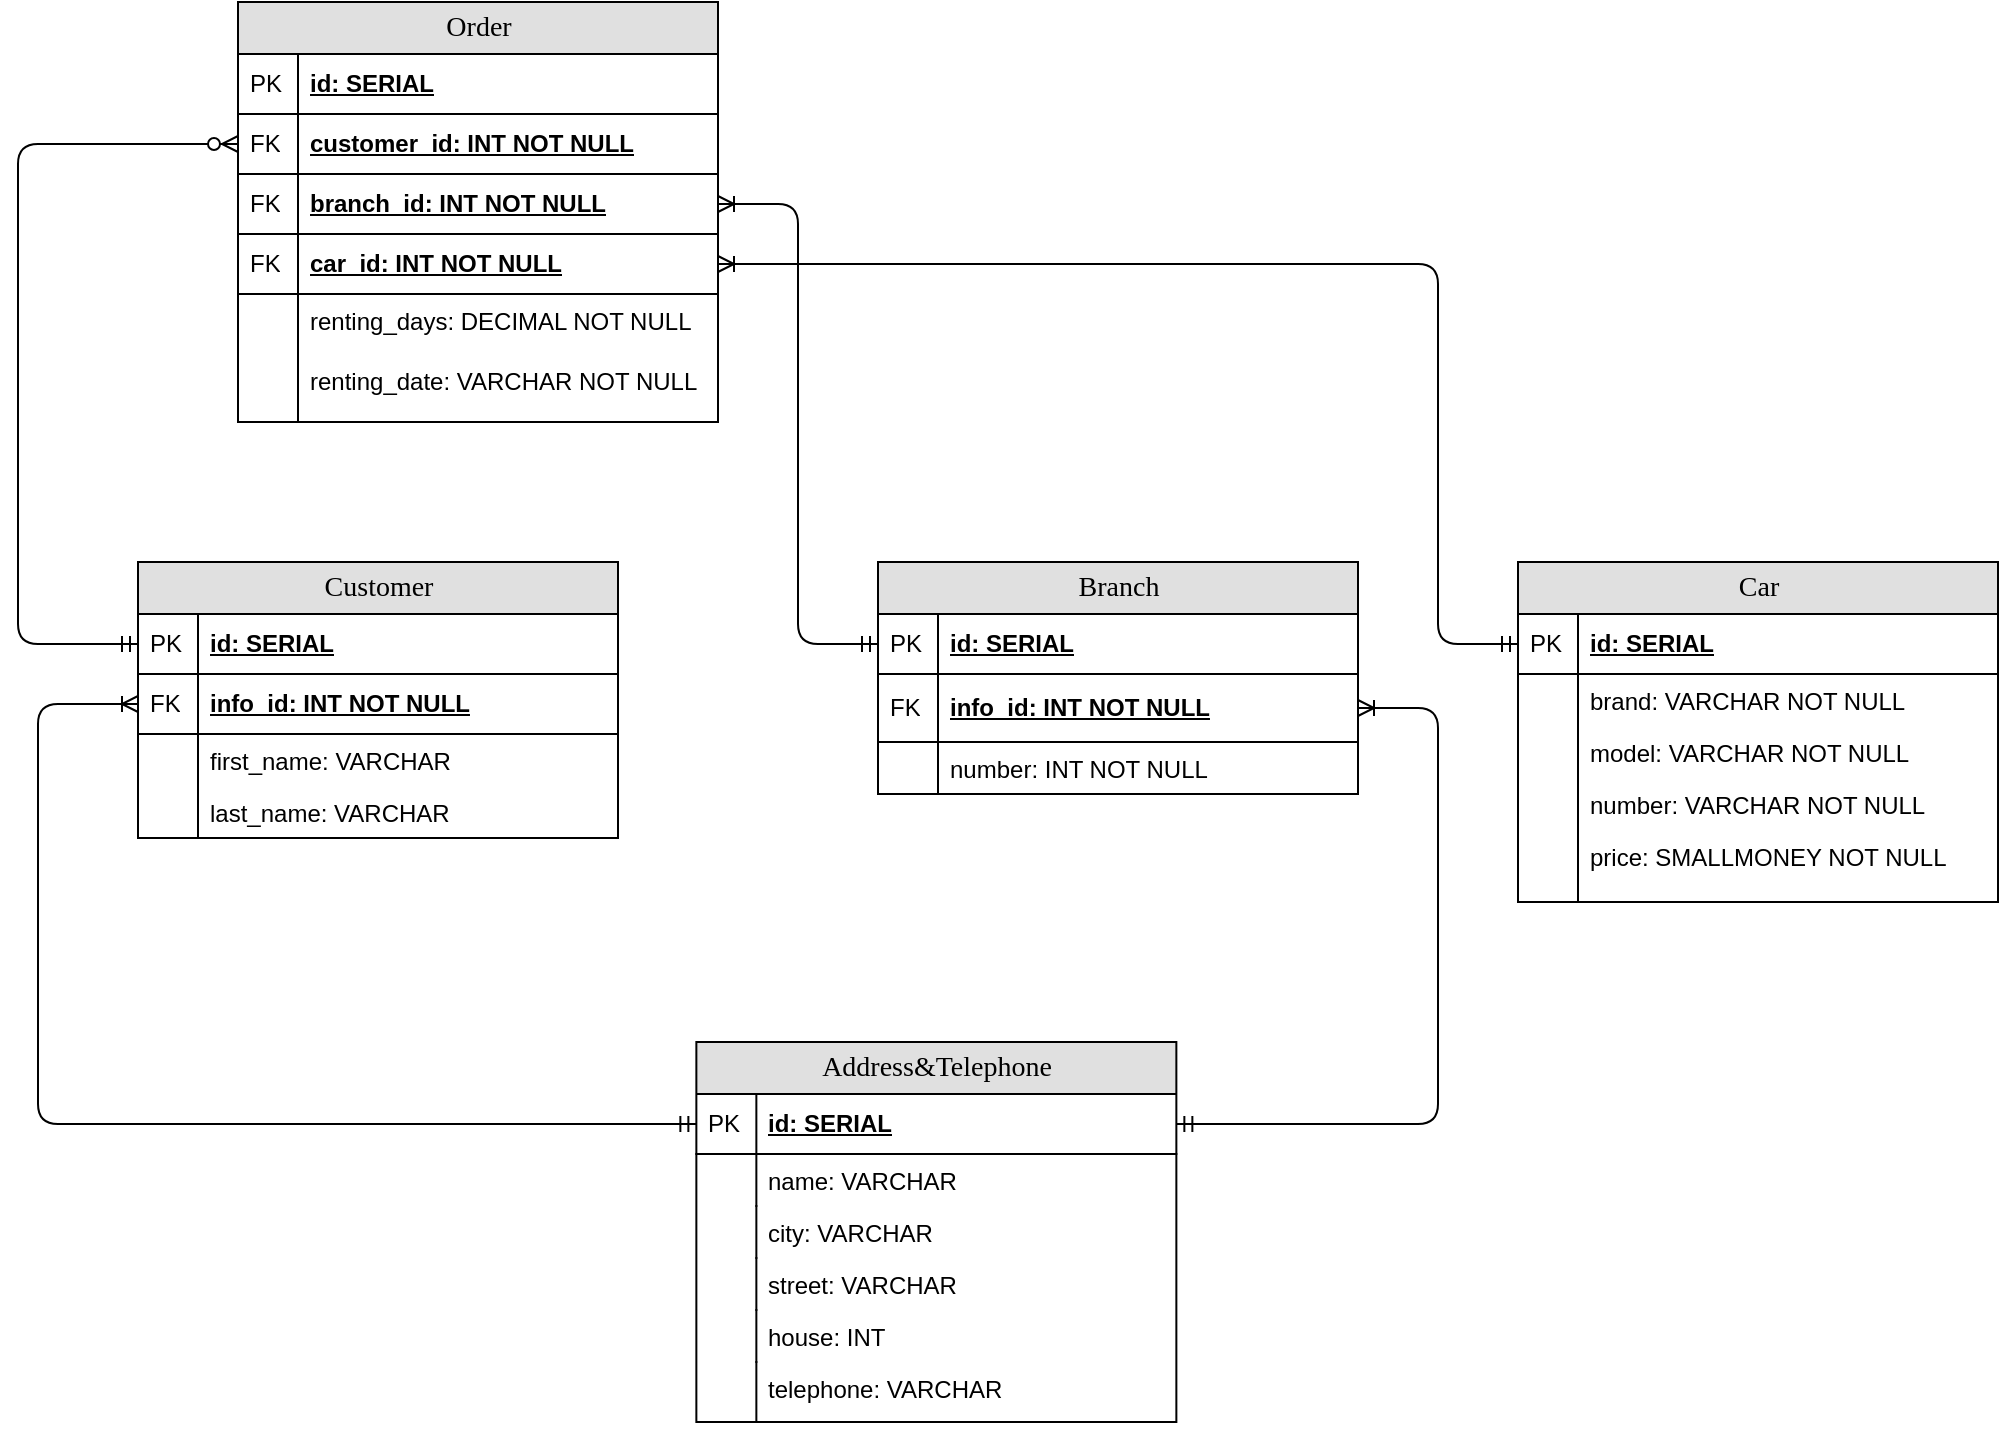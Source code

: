 <mxfile version="12.6.5" type="device"><diagram name="Page-1" id="e56a1550-8fbb-45ad-956c-1786394a9013"><mxGraphModel dx="1124" dy="672" grid="1" gridSize="10" guides="1" tooltips="1" connect="1" arrows="1" fold="1" page="1" pageScale="1" pageWidth="1100" pageHeight="850" background="#ffffff" math="0" shadow="0"><root><mxCell id="0"/><mxCell id="1" parent="0"/><mxCell id="2e49270ec7c68f3f-8" value="Branch" style="swimlane;html=1;fontStyle=0;childLayout=stackLayout;horizontal=1;startSize=26;fillColor=#e0e0e0;horizontalStack=0;resizeParent=1;resizeLast=0;collapsible=1;marginBottom=0;swimlaneFillColor=#ffffff;align=center;rounded=0;shadow=0;comic=0;labelBackgroundColor=none;strokeWidth=1;fontFamily=Verdana;fontSize=14;swimlaneLine=1;" parent="1" vertex="1"><mxGeometry x="520" y="320" width="240" height="116" as="geometry"/></mxCell><mxCell id="2e49270ec7c68f3f-9" value="id: SERIAL" style="shape=partialRectangle;top=0;left=0;right=0;bottom=1;html=1;align=left;verticalAlign=middle;fillColor=none;spacingLeft=34;spacingRight=4;whiteSpace=wrap;overflow=hidden;rotatable=0;points=[[0,0.5],[1,0.5]];portConstraint=eastwest;dropTarget=0;fontStyle=5;" parent="2e49270ec7c68f3f-8" vertex="1"><mxGeometry y="26" width="240" height="30" as="geometry"/></mxCell><mxCell id="2e49270ec7c68f3f-10" value="PK" style="shape=partialRectangle;top=0;left=0;bottom=0;html=1;fillColor=none;align=left;verticalAlign=middle;spacingLeft=4;spacingRight=4;whiteSpace=wrap;overflow=hidden;rotatable=0;points=[];portConstraint=eastwest;part=1;" parent="2e49270ec7c68f3f-9" vertex="1" connectable="0"><mxGeometry width="30" height="30" as="geometry"/></mxCell><mxCell id="aa9ZVyHhLKvsyHa1zda2-52" value="info_id: INT NOT NULL" style="shape=partialRectangle;top=0;left=0;right=0;bottom=1;html=1;align=left;verticalAlign=middle;fillColor=none;spacingLeft=34;spacingRight=4;whiteSpace=wrap;overflow=hidden;rotatable=0;points=[[0,0.5],[1,0.5]];portConstraint=eastwest;dropTarget=0;fontStyle=5;" parent="2e49270ec7c68f3f-8" vertex="1"><mxGeometry y="56" width="240" height="34" as="geometry"/></mxCell><mxCell id="aa9ZVyHhLKvsyHa1zda2-53" value="FK" style="shape=partialRectangle;top=0;left=0;bottom=0;html=1;fillColor=none;align=left;verticalAlign=middle;spacingLeft=4;spacingRight=4;whiteSpace=wrap;overflow=hidden;rotatable=0;points=[];portConstraint=eastwest;part=1;" parent="aa9ZVyHhLKvsyHa1zda2-52" vertex="1" connectable="0"><mxGeometry width="30" height="34" as="geometry"/></mxCell><mxCell id="EGNY3W8PX3pFTSIIfyn9-1" value="number: INT NOT NULL" style="shape=partialRectangle;top=0;left=0;right=0;bottom=0;html=1;align=left;verticalAlign=top;fillColor=none;spacingLeft=34;spacingRight=4;whiteSpace=wrap;overflow=hidden;rotatable=0;points=[[0,0.5],[1,0.5]];portConstraint=eastwest;dropTarget=0;" vertex="1" parent="2e49270ec7c68f3f-8"><mxGeometry y="90" width="240" height="26" as="geometry"/></mxCell><mxCell id="EGNY3W8PX3pFTSIIfyn9-2" value="" style="shape=partialRectangle;top=0;left=0;bottom=0;html=1;fillColor=none;align=left;verticalAlign=top;spacingLeft=4;spacingRight=4;whiteSpace=wrap;overflow=hidden;rotatable=0;points=[];portConstraint=eastwest;part=1;" vertex="1" connectable="0" parent="EGNY3W8PX3pFTSIIfyn9-1"><mxGeometry width="30" height="26" as="geometry"/></mxCell><mxCell id="WMZbiDQoUYeyg-291vYp-8" value="Car" style="swimlane;html=1;fontStyle=0;childLayout=stackLayout;horizontal=1;startSize=26;fillColor=#e0e0e0;horizontalStack=0;resizeParent=1;resizeLast=0;collapsible=1;marginBottom=0;swimlaneFillColor=#ffffff;align=center;rounded=0;shadow=0;comic=0;labelBackgroundColor=none;strokeWidth=1;fontFamily=Verdana;fontSize=14;swimlaneLine=1;" parent="1" vertex="1"><mxGeometry x="840" y="320" width="240" height="170" as="geometry"><mxRectangle x="870" y="56" width="60" height="26" as="alternateBounds"/></mxGeometry></mxCell><mxCell id="WMZbiDQoUYeyg-291vYp-9" value="id: SERIAL" style="shape=partialRectangle;top=0;left=0;right=0;bottom=1;html=1;align=left;verticalAlign=middle;fillColor=none;spacingLeft=34;spacingRight=4;whiteSpace=wrap;overflow=hidden;rotatable=0;points=[[0,0.5],[1,0.5]];portConstraint=eastwest;dropTarget=0;fontStyle=5;" parent="WMZbiDQoUYeyg-291vYp-8" vertex="1"><mxGeometry y="26" width="240" height="30" as="geometry"/></mxCell><mxCell id="WMZbiDQoUYeyg-291vYp-10" value="PK" style="shape=partialRectangle;top=0;left=0;bottom=0;html=1;fillColor=none;align=left;verticalAlign=middle;spacingLeft=4;spacingRight=4;whiteSpace=wrap;overflow=hidden;rotatable=0;points=[];portConstraint=eastwest;part=1;" parent="WMZbiDQoUYeyg-291vYp-9" vertex="1" connectable="0"><mxGeometry width="30" height="30" as="geometry"/></mxCell><mxCell id="WMZbiDQoUYeyg-291vYp-11" value="brand: VARCHAR NOT NULL" style="shape=partialRectangle;top=0;left=0;right=0;bottom=0;html=1;align=left;verticalAlign=top;fillColor=none;spacingLeft=34;spacingRight=4;whiteSpace=wrap;overflow=hidden;rotatable=0;points=[[0,0.5],[1,0.5]];portConstraint=eastwest;dropTarget=0;" parent="WMZbiDQoUYeyg-291vYp-8" vertex="1"><mxGeometry y="56" width="240" height="26" as="geometry"/></mxCell><mxCell id="WMZbiDQoUYeyg-291vYp-12" value="" style="shape=partialRectangle;top=0;left=0;bottom=0;html=1;fillColor=none;align=left;verticalAlign=top;spacingLeft=4;spacingRight=4;whiteSpace=wrap;overflow=hidden;rotatable=0;points=[];portConstraint=eastwest;part=1;" parent="WMZbiDQoUYeyg-291vYp-11" vertex="1" connectable="0"><mxGeometry width="30" height="26" as="geometry"/></mxCell><mxCell id="WMZbiDQoUYeyg-291vYp-13" value="model: VARCHAR NOT NULL" style="shape=partialRectangle;top=0;left=0;right=0;bottom=0;html=1;align=left;verticalAlign=top;fillColor=none;spacingLeft=34;spacingRight=4;whiteSpace=wrap;overflow=hidden;rotatable=0;points=[[0,0.5],[1,0.5]];portConstraint=eastwest;dropTarget=0;" parent="WMZbiDQoUYeyg-291vYp-8" vertex="1"><mxGeometry y="82" width="240" height="26" as="geometry"/></mxCell><mxCell id="WMZbiDQoUYeyg-291vYp-14" value="" style="shape=partialRectangle;top=0;left=0;bottom=0;html=1;fillColor=none;align=left;verticalAlign=top;spacingLeft=4;spacingRight=4;whiteSpace=wrap;overflow=hidden;rotatable=0;points=[];portConstraint=eastwest;part=1;" parent="WMZbiDQoUYeyg-291vYp-13" vertex="1" connectable="0"><mxGeometry width="30" height="26" as="geometry"/></mxCell><mxCell id="WMZbiDQoUYeyg-291vYp-15" value="number: VARCHAR NOT NULL" style="shape=partialRectangle;top=0;left=0;right=0;bottom=0;html=1;align=left;verticalAlign=top;fillColor=none;spacingLeft=34;spacingRight=4;whiteSpace=wrap;overflow=hidden;rotatable=0;points=[[0,0.5],[1,0.5]];portConstraint=eastwest;dropTarget=0;" parent="WMZbiDQoUYeyg-291vYp-8" vertex="1"><mxGeometry y="108" width="240" height="26" as="geometry"/></mxCell><mxCell id="WMZbiDQoUYeyg-291vYp-16" value="" style="shape=partialRectangle;top=0;left=0;bottom=0;html=1;fillColor=none;align=left;verticalAlign=top;spacingLeft=4;spacingRight=4;whiteSpace=wrap;overflow=hidden;rotatable=0;points=[];portConstraint=eastwest;part=1;" parent="WMZbiDQoUYeyg-291vYp-15" vertex="1" connectable="0"><mxGeometry width="30" height="26" as="geometry"/></mxCell><mxCell id="WMZbiDQoUYeyg-291vYp-17" value="price: SMALLMONEY NOT NULL" style="shape=partialRectangle;top=0;left=0;right=0;bottom=0;html=1;align=left;verticalAlign=top;fillColor=none;spacingLeft=34;spacingRight=4;whiteSpace=wrap;overflow=hidden;rotatable=0;points=[[0,0.5],[1,0.5]];portConstraint=eastwest;dropTarget=0;" parent="WMZbiDQoUYeyg-291vYp-8" vertex="1"><mxGeometry y="134" width="240" height="36" as="geometry"/></mxCell><mxCell id="WMZbiDQoUYeyg-291vYp-18" value="" style="shape=partialRectangle;top=0;left=0;bottom=0;html=1;fillColor=none;align=left;verticalAlign=top;spacingLeft=4;spacingRight=4;whiteSpace=wrap;overflow=hidden;rotatable=0;points=[];portConstraint=eastwest;part=1;" parent="WMZbiDQoUYeyg-291vYp-17" vertex="1" connectable="0"><mxGeometry width="30" height="36" as="geometry"/></mxCell><mxCell id="WMZbiDQoUYeyg-291vYp-23" value="Customer" style="swimlane;html=1;fontStyle=0;childLayout=stackLayout;horizontal=1;startSize=26;fillColor=#e0e0e0;horizontalStack=0;resizeParent=1;resizeLast=0;collapsible=1;marginBottom=0;swimlaneFillColor=#ffffff;align=center;rounded=0;shadow=0;comic=0;labelBackgroundColor=none;strokeWidth=1;fontFamily=Verdana;fontSize=14;swimlaneLine=1;" parent="1" vertex="1"><mxGeometry x="150" y="320" width="240" height="138" as="geometry"/></mxCell><mxCell id="WMZbiDQoUYeyg-291vYp-24" value="id: SERIAL" style="shape=partialRectangle;top=0;left=0;right=0;bottom=1;html=1;align=left;verticalAlign=middle;fillColor=none;spacingLeft=34;spacingRight=4;whiteSpace=wrap;overflow=hidden;rotatable=0;points=[[0,0.5],[1,0.5]];portConstraint=eastwest;dropTarget=0;fontStyle=5;" parent="WMZbiDQoUYeyg-291vYp-23" vertex="1"><mxGeometry y="26" width="240" height="30" as="geometry"/></mxCell><mxCell id="WMZbiDQoUYeyg-291vYp-25" value="PK" style="shape=partialRectangle;top=0;left=0;bottom=0;html=1;fillColor=none;align=left;verticalAlign=middle;spacingLeft=4;spacingRight=4;whiteSpace=wrap;overflow=hidden;rotatable=0;points=[];portConstraint=eastwest;part=1;" parent="WMZbiDQoUYeyg-291vYp-24" vertex="1" connectable="0"><mxGeometry width="30" height="30" as="geometry"/></mxCell><mxCell id="aa9ZVyHhLKvsyHa1zda2-56" value="info_id: INT NOT NULL" style="shape=partialRectangle;top=0;left=0;right=0;bottom=1;html=1;align=left;verticalAlign=middle;fillColor=none;spacingLeft=34;spacingRight=4;whiteSpace=wrap;overflow=hidden;rotatable=0;points=[[0,0.5],[1,0.5]];portConstraint=eastwest;dropTarget=0;fontStyle=5;" parent="WMZbiDQoUYeyg-291vYp-23" vertex="1"><mxGeometry y="56" width="240" height="30" as="geometry"/></mxCell><mxCell id="aa9ZVyHhLKvsyHa1zda2-57" value="FK" style="shape=partialRectangle;top=0;left=0;bottom=0;html=1;fillColor=none;align=left;verticalAlign=middle;spacingLeft=4;spacingRight=4;whiteSpace=wrap;overflow=hidden;rotatable=0;points=[];portConstraint=eastwest;part=1;" parent="aa9ZVyHhLKvsyHa1zda2-56" vertex="1" connectable="0"><mxGeometry width="30" height="30" as="geometry"/></mxCell><mxCell id="WMZbiDQoUYeyg-291vYp-26" value="first_name: VARCHAR" style="shape=partialRectangle;top=0;left=0;right=0;bottom=0;html=1;align=left;verticalAlign=top;fillColor=none;spacingLeft=34;spacingRight=4;whiteSpace=wrap;overflow=hidden;rotatable=0;points=[[0,0.5],[1,0.5]];portConstraint=eastwest;dropTarget=0;" parent="WMZbiDQoUYeyg-291vYp-23" vertex="1"><mxGeometry y="86" width="240" height="26" as="geometry"/></mxCell><mxCell id="WMZbiDQoUYeyg-291vYp-27" value="" style="shape=partialRectangle;top=0;left=0;bottom=0;html=1;fillColor=none;align=left;verticalAlign=top;spacingLeft=4;spacingRight=4;whiteSpace=wrap;overflow=hidden;rotatable=0;points=[];portConstraint=eastwest;part=1;" parent="WMZbiDQoUYeyg-291vYp-26" vertex="1" connectable="0"><mxGeometry width="30" height="26" as="geometry"/></mxCell><mxCell id="aa9ZVyHhLKvsyHa1zda2-54" value="last_name: VARCHAR" style="shape=partialRectangle;top=0;left=0;right=0;bottom=0;html=1;align=left;verticalAlign=top;fillColor=none;spacingLeft=34;spacingRight=4;whiteSpace=wrap;overflow=hidden;rotatable=0;points=[[0,0.5],[1,0.5]];portConstraint=eastwest;dropTarget=0;" parent="WMZbiDQoUYeyg-291vYp-23" vertex="1"><mxGeometry y="112" width="240" height="26" as="geometry"/></mxCell><mxCell id="aa9ZVyHhLKvsyHa1zda2-55" value="" style="shape=partialRectangle;top=0;left=0;bottom=0;html=1;fillColor=none;align=left;verticalAlign=top;spacingLeft=4;spacingRight=4;whiteSpace=wrap;overflow=hidden;rotatable=0;points=[];portConstraint=eastwest;part=1;" parent="aa9ZVyHhLKvsyHa1zda2-54" vertex="1" connectable="0"><mxGeometry width="30" height="26" as="geometry"/></mxCell><mxCell id="aa9ZVyHhLKvsyHa1zda2-1" value="Order" style="swimlane;html=1;fontStyle=0;childLayout=stackLayout;horizontal=1;startSize=26;fillColor=#e0e0e0;horizontalStack=0;resizeParent=1;resizeLast=0;collapsible=1;marginBottom=0;swimlaneFillColor=#ffffff;align=center;rounded=0;shadow=0;comic=0;labelBackgroundColor=none;strokeWidth=1;fontFamily=Verdana;fontSize=14;swimlaneLine=1;" parent="1" vertex="1"><mxGeometry x="200" y="40" width="240" height="210" as="geometry"/></mxCell><mxCell id="aa9ZVyHhLKvsyHa1zda2-2" value="id: SERIAL" style="shape=partialRectangle;top=0;left=0;right=0;bottom=1;html=1;align=left;verticalAlign=middle;fillColor=none;spacingLeft=34;spacingRight=4;whiteSpace=wrap;overflow=hidden;rotatable=0;points=[[0,0.5],[1,0.5]];portConstraint=eastwest;dropTarget=0;fontStyle=5;" parent="aa9ZVyHhLKvsyHa1zda2-1" vertex="1"><mxGeometry y="26" width="240" height="30" as="geometry"/></mxCell><mxCell id="aa9ZVyHhLKvsyHa1zda2-3" value="PK" style="shape=partialRectangle;top=0;left=0;bottom=0;html=1;fillColor=none;align=left;verticalAlign=middle;spacingLeft=4;spacingRight=4;whiteSpace=wrap;overflow=hidden;rotatable=0;points=[];portConstraint=eastwest;part=1;" parent="aa9ZVyHhLKvsyHa1zda2-2" vertex="1" connectable="0"><mxGeometry width="30" height="30" as="geometry"/></mxCell><mxCell id="aa9ZVyHhLKvsyHa1zda2-4" value="customer_id: INT NOT NULL" style="shape=partialRectangle;top=0;left=0;right=0;bottom=1;html=1;align=left;verticalAlign=middle;fillColor=none;spacingLeft=34;spacingRight=4;whiteSpace=wrap;overflow=hidden;rotatable=0;points=[[0,0.5],[1,0.5]];portConstraint=eastwest;dropTarget=0;fontStyle=5;" parent="aa9ZVyHhLKvsyHa1zda2-1" vertex="1"><mxGeometry y="56" width="240" height="30" as="geometry"/></mxCell><mxCell id="aa9ZVyHhLKvsyHa1zda2-5" value="FK" style="shape=partialRectangle;top=0;left=0;bottom=0;html=1;fillColor=none;align=left;verticalAlign=middle;spacingLeft=4;spacingRight=4;whiteSpace=wrap;overflow=hidden;rotatable=0;points=[];portConstraint=eastwest;part=1;" parent="aa9ZVyHhLKvsyHa1zda2-4" vertex="1" connectable="0"><mxGeometry width="30" height="30" as="geometry"/></mxCell><mxCell id="aa9ZVyHhLKvsyHa1zda2-18" value="branch_id: INT NOT NULL" style="shape=partialRectangle;top=0;left=0;right=0;bottom=1;html=1;align=left;verticalAlign=middle;fillColor=none;spacingLeft=34;spacingRight=4;whiteSpace=wrap;overflow=hidden;rotatable=0;points=[[0,0.5],[1,0.5]];portConstraint=eastwest;dropTarget=0;fontStyle=5;" parent="aa9ZVyHhLKvsyHa1zda2-1" vertex="1"><mxGeometry y="86" width="240" height="30" as="geometry"/></mxCell><mxCell id="aa9ZVyHhLKvsyHa1zda2-19" value="FK" style="shape=partialRectangle;top=0;left=0;bottom=0;html=1;fillColor=none;align=left;verticalAlign=middle;spacingLeft=4;spacingRight=4;whiteSpace=wrap;overflow=hidden;rotatable=0;points=[];portConstraint=eastwest;part=1;" parent="aa9ZVyHhLKvsyHa1zda2-18" vertex="1" connectable="0"><mxGeometry width="30" height="30" as="geometry"/></mxCell><mxCell id="aa9ZVyHhLKvsyHa1zda2-6" value="car_id: INT NOT NULL" style="shape=partialRectangle;top=0;left=0;right=0;bottom=1;html=1;align=left;verticalAlign=middle;fillColor=none;spacingLeft=34;spacingRight=4;whiteSpace=wrap;overflow=hidden;rotatable=0;points=[[0,0.5],[1,0.5]];portConstraint=eastwest;dropTarget=0;fontStyle=5;" parent="aa9ZVyHhLKvsyHa1zda2-1" vertex="1"><mxGeometry y="116" width="240" height="30" as="geometry"/></mxCell><mxCell id="aa9ZVyHhLKvsyHa1zda2-7" value="FK" style="shape=partialRectangle;top=0;left=0;bottom=0;html=1;fillColor=none;align=left;verticalAlign=middle;spacingLeft=4;spacingRight=4;whiteSpace=wrap;overflow=hidden;rotatable=0;points=[];portConstraint=eastwest;part=1;" parent="aa9ZVyHhLKvsyHa1zda2-6" vertex="1" connectable="0"><mxGeometry width="30" height="30" as="geometry"/></mxCell><mxCell id="aa9ZVyHhLKvsyHa1zda2-61" value="renting_days: DECIMAL NOT NULL" style="shape=partialRectangle;top=0;left=0;right=0;bottom=0;html=1;align=left;verticalAlign=top;fillColor=none;spacingLeft=34;spacingRight=4;whiteSpace=wrap;overflow=hidden;rotatable=0;points=[[0,0.5],[1,0.5]];portConstraint=eastwest;dropTarget=0;" parent="aa9ZVyHhLKvsyHa1zda2-1" vertex="1"><mxGeometry y="146" width="240" height="30" as="geometry"/></mxCell><mxCell id="aa9ZVyHhLKvsyHa1zda2-62" value="" style="shape=partialRectangle;top=0;left=0;bottom=0;html=1;fillColor=none;align=left;verticalAlign=top;spacingLeft=4;spacingRight=4;whiteSpace=wrap;overflow=hidden;rotatable=0;points=[];portConstraint=eastwest;part=1;" parent="aa9ZVyHhLKvsyHa1zda2-61" vertex="1" connectable="0"><mxGeometry width="30" height="30" as="geometry"/></mxCell><mxCell id="aa9ZVyHhLKvsyHa1zda2-59" value="renting_date: VARCHAR NOT NULL" style="shape=partialRectangle;top=0;left=0;right=0;bottom=0;html=1;align=left;verticalAlign=top;fillColor=none;spacingLeft=34;spacingRight=4;whiteSpace=wrap;overflow=hidden;rotatable=0;points=[[0,0.5],[1,0.5]];portConstraint=eastwest;dropTarget=0;" parent="aa9ZVyHhLKvsyHa1zda2-1" vertex="1"><mxGeometry y="176" width="240" height="34" as="geometry"/></mxCell><mxCell id="aa9ZVyHhLKvsyHa1zda2-60" value="" style="shape=partialRectangle;top=0;left=0;bottom=0;html=1;fillColor=none;align=left;verticalAlign=top;spacingLeft=4;spacingRight=4;whiteSpace=wrap;overflow=hidden;rotatable=0;points=[];portConstraint=eastwest;part=1;" parent="aa9ZVyHhLKvsyHa1zda2-59" vertex="1" connectable="0"><mxGeometry width="30" height="34" as="geometry"/></mxCell><mxCell id="aa9ZVyHhLKvsyHa1zda2-20" value="Address&amp;amp;Telephone" style="swimlane;html=1;fontStyle=0;childLayout=stackLayout;horizontal=1;startSize=26;fillColor=#e0e0e0;horizontalStack=0;resizeParent=1;resizeLast=0;collapsible=1;marginBottom=0;swimlaneFillColor=#ffffff;align=center;rounded=0;shadow=0;comic=0;labelBackgroundColor=none;strokeWidth=1;fontFamily=Verdana;fontSize=14;swimlaneLine=1;" parent="1" vertex="1"><mxGeometry x="429.18" y="560" width="240" height="190" as="geometry"/></mxCell><mxCell id="aa9ZVyHhLKvsyHa1zda2-21" value="id: SERIAL" style="shape=partialRectangle;top=0;left=0;right=0;bottom=1;html=1;align=left;verticalAlign=middle;fillColor=none;spacingLeft=34;spacingRight=4;whiteSpace=wrap;overflow=hidden;rotatable=0;points=[[0,0.5],[1,0.5]];portConstraint=eastwest;dropTarget=0;fontStyle=5;" parent="aa9ZVyHhLKvsyHa1zda2-20" vertex="1"><mxGeometry y="26" width="240" height="30" as="geometry"/></mxCell><mxCell id="aa9ZVyHhLKvsyHa1zda2-22" value="PK" style="shape=partialRectangle;top=0;left=0;bottom=0;html=1;fillColor=none;align=left;verticalAlign=middle;spacingLeft=4;spacingRight=4;whiteSpace=wrap;overflow=hidden;rotatable=0;points=[];portConstraint=eastwest;part=1;" parent="aa9ZVyHhLKvsyHa1zda2-21" vertex="1" connectable="0"><mxGeometry width="30" height="30" as="geometry"/></mxCell><mxCell id="aa9ZVyHhLKvsyHa1zda2-23" value="name: VARCHAR" style="shape=partialRectangle;top=0;left=0;right=0;bottom=0;html=1;align=left;verticalAlign=top;fillColor=none;spacingLeft=34;spacingRight=4;whiteSpace=wrap;overflow=hidden;rotatable=0;points=[[0,0.5],[1,0.5]];portConstraint=eastwest;dropTarget=0;" parent="aa9ZVyHhLKvsyHa1zda2-20" vertex="1"><mxGeometry y="56" width="240" height="26" as="geometry"/></mxCell><mxCell id="aa9ZVyHhLKvsyHa1zda2-24" value="" style="shape=partialRectangle;top=0;left=0;bottom=0;html=1;fillColor=none;align=left;verticalAlign=top;spacingLeft=4;spacingRight=4;whiteSpace=wrap;overflow=hidden;rotatable=0;points=[];portConstraint=eastwest;part=1;" parent="aa9ZVyHhLKvsyHa1zda2-23" vertex="1" connectable="0"><mxGeometry width="30" height="26" as="geometry"/></mxCell><mxCell id="aa9ZVyHhLKvsyHa1zda2-25" value="city: VARCHAR" style="shape=partialRectangle;top=0;left=0;right=0;bottom=0;html=1;align=left;verticalAlign=top;fillColor=none;spacingLeft=34;spacingRight=4;whiteSpace=wrap;overflow=hidden;rotatable=0;points=[[0,0.5],[1,0.5]];portConstraint=eastwest;dropTarget=0;" parent="aa9ZVyHhLKvsyHa1zda2-20" vertex="1"><mxGeometry y="82" width="240" height="26" as="geometry"/></mxCell><mxCell id="aa9ZVyHhLKvsyHa1zda2-26" value="" style="shape=partialRectangle;top=0;left=0;bottom=0;html=1;fillColor=none;align=left;verticalAlign=top;spacingLeft=4;spacingRight=4;whiteSpace=wrap;overflow=hidden;rotatable=0;points=[];portConstraint=eastwest;part=1;" parent="aa9ZVyHhLKvsyHa1zda2-25" vertex="1" connectable="0"><mxGeometry width="30" height="26" as="geometry"/></mxCell><mxCell id="aa9ZVyHhLKvsyHa1zda2-27" value="street: VARCHAR" style="shape=partialRectangle;top=0;left=0;right=0;bottom=0;html=1;align=left;verticalAlign=top;fillColor=none;spacingLeft=34;spacingRight=4;whiteSpace=wrap;overflow=hidden;rotatable=0;points=[[0,0.5],[1,0.5]];portConstraint=eastwest;dropTarget=0;" parent="aa9ZVyHhLKvsyHa1zda2-20" vertex="1"><mxGeometry y="108" width="240" height="26" as="geometry"/></mxCell><mxCell id="aa9ZVyHhLKvsyHa1zda2-28" value="" style="shape=partialRectangle;top=0;left=0;bottom=0;html=1;fillColor=none;align=left;verticalAlign=top;spacingLeft=4;spacingRight=4;whiteSpace=wrap;overflow=hidden;rotatable=0;points=[];portConstraint=eastwest;part=1;" parent="aa9ZVyHhLKvsyHa1zda2-27" vertex="1" connectable="0"><mxGeometry width="30" height="26" as="geometry"/></mxCell><mxCell id="aa9ZVyHhLKvsyHa1zda2-29" value="house: INT" style="shape=partialRectangle;top=0;left=0;right=0;bottom=0;html=1;align=left;verticalAlign=top;fillColor=none;spacingLeft=34;spacingRight=4;whiteSpace=wrap;overflow=hidden;rotatable=0;points=[[0,0.5],[1,0.5]];portConstraint=eastwest;dropTarget=0;" parent="aa9ZVyHhLKvsyHa1zda2-20" vertex="1"><mxGeometry y="134" width="240" height="26" as="geometry"/></mxCell><mxCell id="aa9ZVyHhLKvsyHa1zda2-30" value="" style="shape=partialRectangle;top=0;left=0;bottom=0;html=1;fillColor=none;align=left;verticalAlign=top;spacingLeft=4;spacingRight=4;whiteSpace=wrap;overflow=hidden;rotatable=0;points=[];portConstraint=eastwest;part=1;" parent="aa9ZVyHhLKvsyHa1zda2-29" vertex="1" connectable="0"><mxGeometry width="30" height="26" as="geometry"/></mxCell><mxCell id="aa9ZVyHhLKvsyHa1zda2-31" value="telephone: VARCHAR" style="shape=partialRectangle;top=0;left=0;right=0;bottom=0;html=1;align=left;verticalAlign=top;fillColor=none;spacingLeft=34;spacingRight=4;whiteSpace=wrap;overflow=hidden;rotatable=0;points=[[0,0.5],[1,0.5]];portConstraint=eastwest;dropTarget=0;" parent="aa9ZVyHhLKvsyHa1zda2-20" vertex="1"><mxGeometry y="160" width="240" height="30" as="geometry"/></mxCell><mxCell id="aa9ZVyHhLKvsyHa1zda2-32" value="" style="shape=partialRectangle;top=0;left=0;bottom=0;html=1;fillColor=none;align=left;verticalAlign=top;spacingLeft=4;spacingRight=4;whiteSpace=wrap;overflow=hidden;rotatable=0;points=[];portConstraint=eastwest;part=1;" parent="aa9ZVyHhLKvsyHa1zda2-31" vertex="1" connectable="0"><mxGeometry width="30" height="30" as="geometry"/></mxCell><mxCell id="aa9ZVyHhLKvsyHa1zda2-68" value="" style="edgeStyle=orthogonalEdgeStyle;html=1;endArrow=ERzeroToMany;startArrow=ERmandOne;labelBackgroundColor=none;fontFamily=Verdana;fontSize=14;exitX=0;exitY=0.5;exitDx=0;exitDy=0;entryX=0;entryY=0.5;entryDx=0;entryDy=0;" parent="1" source="WMZbiDQoUYeyg-291vYp-24" target="aa9ZVyHhLKvsyHa1zda2-4" edge="1"><mxGeometry width="100" height="100" relative="1" as="geometry"><mxPoint x="530" y="371" as="sourcePoint"/><mxPoint x="450" y="151" as="targetPoint"/><Array as="points"><mxPoint x="90" y="361"/><mxPoint x="90" y="111"/></Array></mxGeometry></mxCell><mxCell id="pAfGFqRh7X5I-Sq4nlaD-12" value="" style="edgeStyle=elbowEdgeStyle;fontSize=12;html=1;endArrow=ERoneToMany;startArrow=ERmandOne;strokeColor=#000000;anchorPointDirection=0;comic=0;shadow=0;elbow=vertical;exitX=0;exitY=0.5;exitDx=0;exitDy=0;entryX=0;entryY=0.5;entryDx=0;entryDy=0;" parent="1" source="aa9ZVyHhLKvsyHa1zda2-21" target="aa9ZVyHhLKvsyHa1zda2-56" edge="1"><mxGeometry width="100" height="100" relative="1" as="geometry"><mxPoint x="380" y="630" as="sourcePoint"/><mxPoint x="120" y="420" as="targetPoint"/><Array as="points"><mxPoint x="100" y="520"/><mxPoint x="200" y="590"/></Array></mxGeometry></mxCell><mxCell id="pAfGFqRh7X5I-Sq4nlaD-13" value="" style="edgeStyle=elbowEdgeStyle;fontSize=12;html=1;endArrow=ERoneToMany;startArrow=ERmandOne;strokeColor=#000000;anchorPointDirection=0;comic=0;shadow=0;elbow=vertical;entryX=1;entryY=0.5;entryDx=0;entryDy=0;exitX=1;exitY=0.5;exitDx=0;exitDy=0;" parent="1" source="aa9ZVyHhLKvsyHa1zda2-21" target="aa9ZVyHhLKvsyHa1zda2-52" edge="1"><mxGeometry width="100" height="100" relative="1" as="geometry"><mxPoint x="830" y="611" as="sourcePoint"/><mxPoint x="810" y="420" as="targetPoint"/><Array as="points"><mxPoint x="800" y="393"/><mxPoint x="110" y="530"/><mxPoint x="210" y="600"/></Array></mxGeometry></mxCell><mxCell id="pAfGFqRh7X5I-Sq4nlaD-15" value="" style="edgeStyle=orthogonalEdgeStyle;fontSize=12;html=1;endArrow=ERoneToMany;startArrow=ERmandOne;strokeColor=#000000;anchorPointDirection=0;comic=0;shadow=0;elbow=vertical;entryX=1;entryY=0.5;entryDx=0;entryDy=0;exitX=0;exitY=0.5;exitDx=0;exitDy=0;" parent="1" source="WMZbiDQoUYeyg-291vYp-9" target="aa9ZVyHhLKvsyHa1zda2-6" edge="1"><mxGeometry width="100" height="100" relative="1" as="geometry"><mxPoint x="800" y="361" as="sourcePoint"/><mxPoint x="980.82" y="70" as="targetPoint"/><Array as="points"><mxPoint x="800" y="361"/><mxPoint x="800" y="171"/></Array></mxGeometry></mxCell><mxCell id="pAfGFqRh7X5I-Sq4nlaD-16" value="" style="edgeStyle=orthogonalEdgeStyle;fontSize=12;html=1;endArrow=ERoneToMany;startArrow=ERmandOne;strokeColor=#000000;anchorPointDirection=0;comic=0;shadow=0;elbow=vertical;entryX=1;entryY=0.5;entryDx=0;entryDy=0;exitX=0;exitY=0.5;exitDx=0;exitDy=0;" parent="1" source="2e49270ec7c68f3f-9" target="aa9ZVyHhLKvsyHa1zda2-18" edge="1"><mxGeometry width="100" height="100" relative="1" as="geometry"><mxPoint x="850" y="371" as="sourcePoint"/><mxPoint x="450" y="181" as="targetPoint"/><Array as="points"><mxPoint x="480" y="361"/><mxPoint x="480" y="141"/></Array></mxGeometry></mxCell></root></mxGraphModel></diagram></mxfile>